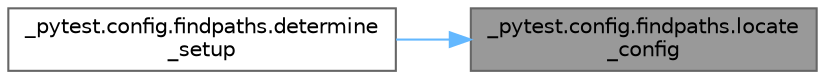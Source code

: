 digraph "_pytest.config.findpaths.locate_config"
{
 // LATEX_PDF_SIZE
  bgcolor="transparent";
  edge [fontname=Helvetica,fontsize=10,labelfontname=Helvetica,labelfontsize=10];
  node [fontname=Helvetica,fontsize=10,shape=box,height=0.2,width=0.4];
  rankdir="RL";
  Node1 [id="Node000001",label="_pytest.config.findpaths.locate\l_config",height=0.2,width=0.4,color="gray40", fillcolor="grey60", style="filled", fontcolor="black",tooltip=" "];
  Node1 -> Node2 [id="edge1_Node000001_Node000002",dir="back",color="steelblue1",style="solid",tooltip=" "];
  Node2 [id="Node000002",label="_pytest.config.findpaths.determine\l_setup",height=0.2,width=0.4,color="grey40", fillcolor="white", style="filled",URL="$namespace__pytest_1_1config_1_1findpaths.html#a64bfe67538c2887a0fe548f5002b5ccf",tooltip=" "];
}
